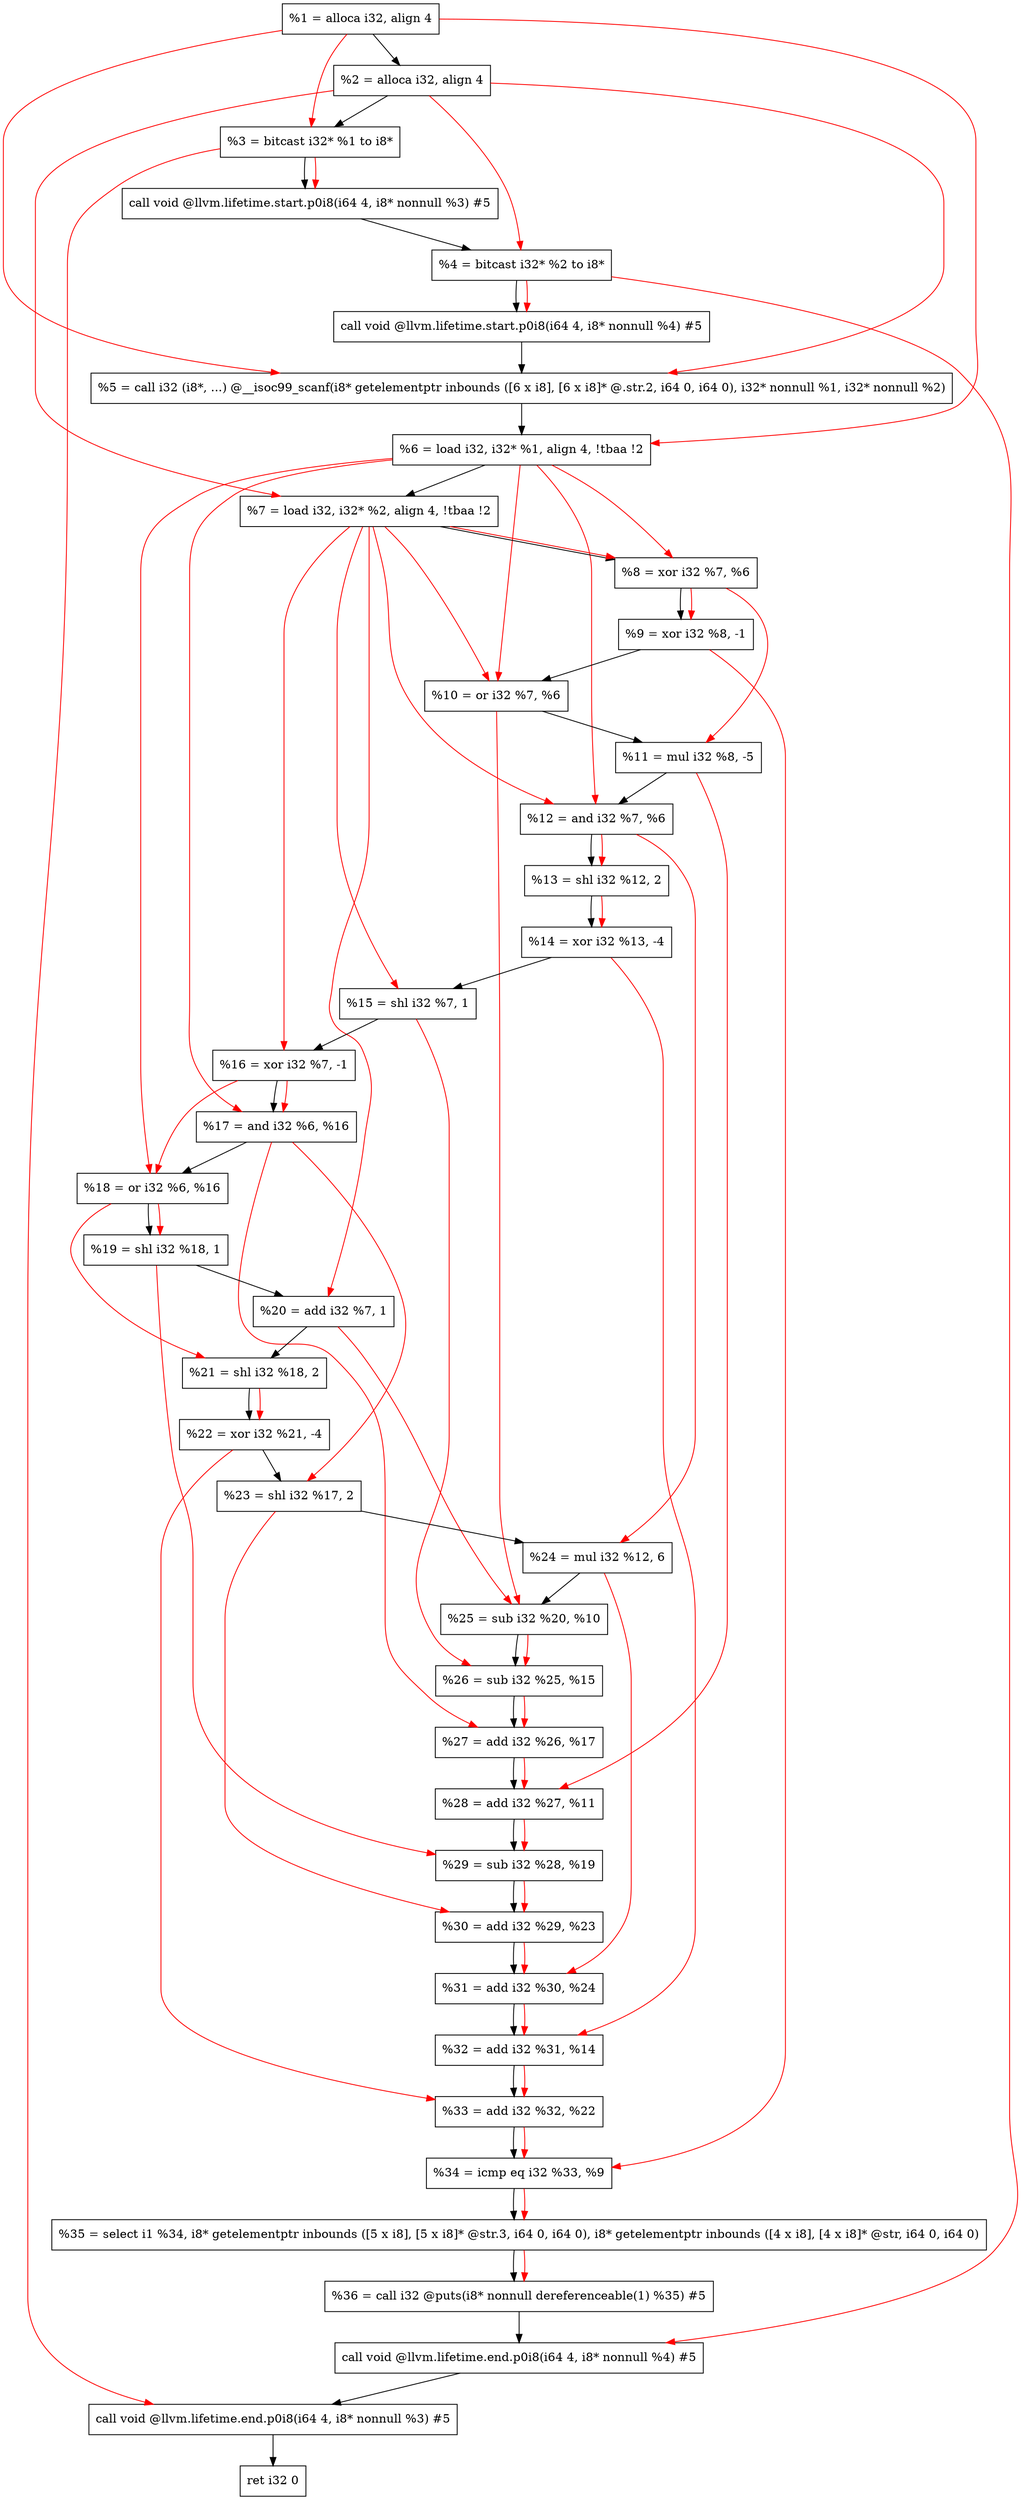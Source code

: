 digraph "DFG for'main' function" {
	Node0xe75f38[shape=record, label="  %1 = alloca i32, align 4"];
	Node0xe75fb8[shape=record, label="  %2 = alloca i32, align 4"];
	Node0xe76048[shape=record, label="  %3 = bitcast i32* %1 to i8*"];
	Node0xe764a8[shape=record, label="  call void @llvm.lifetime.start.p0i8(i64 4, i8* nonnull %3) #5"];
	Node0xe76588[shape=record, label="  %4 = bitcast i32* %2 to i8*"];
	Node0xe766a8[shape=record, label="  call void @llvm.lifetime.start.p0i8(i64 4, i8* nonnull %4) #5"];
	Node0xe768e0[shape=record, label="  %5 = call i32 (i8*, ...) @__isoc99_scanf(i8* getelementptr inbounds ([6 x i8], [6 x i8]* @.str.2, i64 0, i64 0), i32* nonnull %1, i32* nonnull %2)"];
	Node0xe76998[shape=record, label="  %6 = load i32, i32* %1, align 4, !tbaa !2"];
	Node0xe77908[shape=record, label="  %7 = load i32, i32* %2, align 4, !tbaa !2"];
	Node0xe77f90[shape=record, label="  %8 = xor i32 %7, %6"];
	Node0xe78000[shape=record, label="  %9 = xor i32 %8, -1"];
	Node0xe78070[shape=record, label="  %10 = or i32 %7, %6"];
	Node0xe780e0[shape=record, label="  %11 = mul i32 %8, -5"];
	Node0xe78150[shape=record, label="  %12 = and i32 %7, %6"];
	Node0xe781c0[shape=record, label="  %13 = shl i32 %12, 2"];
	Node0xe78230[shape=record, label="  %14 = xor i32 %13, -4"];
	Node0xe782a0[shape=record, label="  %15 = shl i32 %7, 1"];
	Node0xe78310[shape=record, label="  %16 = xor i32 %7, -1"];
	Node0xe78380[shape=record, label="  %17 = and i32 %6, %16"];
	Node0xe783f0[shape=record, label="  %18 = or i32 %6, %16"];
	Node0xe78460[shape=record, label="  %19 = shl i32 %18, 1"];
	Node0xe784d0[shape=record, label="  %20 = add i32 %7, 1"];
	Node0xe78540[shape=record, label="  %21 = shl i32 %18, 2"];
	Node0xe785b0[shape=record, label="  %22 = xor i32 %21, -4"];
	Node0xe78620[shape=record, label="  %23 = shl i32 %17, 2"];
	Node0xe78690[shape=record, label="  %24 = mul i32 %12, 6"];
	Node0xe78700[shape=record, label="  %25 = sub i32 %20, %10"];
	Node0xe78770[shape=record, label="  %26 = sub i32 %25, %15"];
	Node0xe787e0[shape=record, label="  %27 = add i32 %26, %17"];
	Node0xe78850[shape=record, label="  %28 = add i32 %27, %11"];
	Node0xe788c0[shape=record, label="  %29 = sub i32 %28, %19"];
	Node0xe78930[shape=record, label="  %30 = add i32 %29, %23"];
	Node0xe789a0[shape=record, label="  %31 = add i32 %30, %24"];
	Node0xe78a10[shape=record, label="  %32 = add i32 %31, %14"];
	Node0xe78c90[shape=record, label="  %33 = add i32 %32, %22"];
	Node0xe78d00[shape=record, label="  %34 = icmp eq i32 %33, %9"];
	Node0xe169d8[shape=record, label="  %35 = select i1 %34, i8* getelementptr inbounds ([5 x i8], [5 x i8]* @str.3, i64 0, i64 0), i8* getelementptr inbounds ([4 x i8], [4 x i8]* @str, i64 0, i64 0)"];
	Node0xe78d90[shape=record, label="  %36 = call i32 @puts(i8* nonnull dereferenceable(1) %35) #5"];
	Node0xe78fe8[shape=record, label="  call void @llvm.lifetime.end.p0i8(i64 4, i8* nonnull %4) #5"];
	Node0xe79148[shape=record, label="  call void @llvm.lifetime.end.p0i8(i64 4, i8* nonnull %3) #5"];
	Node0xe79208[shape=record, label="  ret i32 0"];
	Node0xe75f38 -> Node0xe75fb8;
	Node0xe75fb8 -> Node0xe76048;
	Node0xe76048 -> Node0xe764a8;
	Node0xe764a8 -> Node0xe76588;
	Node0xe76588 -> Node0xe766a8;
	Node0xe766a8 -> Node0xe768e0;
	Node0xe768e0 -> Node0xe76998;
	Node0xe76998 -> Node0xe77908;
	Node0xe77908 -> Node0xe77f90;
	Node0xe77f90 -> Node0xe78000;
	Node0xe78000 -> Node0xe78070;
	Node0xe78070 -> Node0xe780e0;
	Node0xe780e0 -> Node0xe78150;
	Node0xe78150 -> Node0xe781c0;
	Node0xe781c0 -> Node0xe78230;
	Node0xe78230 -> Node0xe782a0;
	Node0xe782a0 -> Node0xe78310;
	Node0xe78310 -> Node0xe78380;
	Node0xe78380 -> Node0xe783f0;
	Node0xe783f0 -> Node0xe78460;
	Node0xe78460 -> Node0xe784d0;
	Node0xe784d0 -> Node0xe78540;
	Node0xe78540 -> Node0xe785b0;
	Node0xe785b0 -> Node0xe78620;
	Node0xe78620 -> Node0xe78690;
	Node0xe78690 -> Node0xe78700;
	Node0xe78700 -> Node0xe78770;
	Node0xe78770 -> Node0xe787e0;
	Node0xe787e0 -> Node0xe78850;
	Node0xe78850 -> Node0xe788c0;
	Node0xe788c0 -> Node0xe78930;
	Node0xe78930 -> Node0xe789a0;
	Node0xe789a0 -> Node0xe78a10;
	Node0xe78a10 -> Node0xe78c90;
	Node0xe78c90 -> Node0xe78d00;
	Node0xe78d00 -> Node0xe169d8;
	Node0xe169d8 -> Node0xe78d90;
	Node0xe78d90 -> Node0xe78fe8;
	Node0xe78fe8 -> Node0xe79148;
	Node0xe79148 -> Node0xe79208;
edge [color=red]
	Node0xe75f38 -> Node0xe76048;
	Node0xe76048 -> Node0xe764a8;
	Node0xe75fb8 -> Node0xe76588;
	Node0xe76588 -> Node0xe766a8;
	Node0xe75f38 -> Node0xe768e0;
	Node0xe75fb8 -> Node0xe768e0;
	Node0xe75f38 -> Node0xe76998;
	Node0xe75fb8 -> Node0xe77908;
	Node0xe77908 -> Node0xe77f90;
	Node0xe76998 -> Node0xe77f90;
	Node0xe77f90 -> Node0xe78000;
	Node0xe77908 -> Node0xe78070;
	Node0xe76998 -> Node0xe78070;
	Node0xe77f90 -> Node0xe780e0;
	Node0xe77908 -> Node0xe78150;
	Node0xe76998 -> Node0xe78150;
	Node0xe78150 -> Node0xe781c0;
	Node0xe781c0 -> Node0xe78230;
	Node0xe77908 -> Node0xe782a0;
	Node0xe77908 -> Node0xe78310;
	Node0xe76998 -> Node0xe78380;
	Node0xe78310 -> Node0xe78380;
	Node0xe76998 -> Node0xe783f0;
	Node0xe78310 -> Node0xe783f0;
	Node0xe783f0 -> Node0xe78460;
	Node0xe77908 -> Node0xe784d0;
	Node0xe783f0 -> Node0xe78540;
	Node0xe78540 -> Node0xe785b0;
	Node0xe78380 -> Node0xe78620;
	Node0xe78150 -> Node0xe78690;
	Node0xe784d0 -> Node0xe78700;
	Node0xe78070 -> Node0xe78700;
	Node0xe78700 -> Node0xe78770;
	Node0xe782a0 -> Node0xe78770;
	Node0xe78770 -> Node0xe787e0;
	Node0xe78380 -> Node0xe787e0;
	Node0xe787e0 -> Node0xe78850;
	Node0xe780e0 -> Node0xe78850;
	Node0xe78850 -> Node0xe788c0;
	Node0xe78460 -> Node0xe788c0;
	Node0xe788c0 -> Node0xe78930;
	Node0xe78620 -> Node0xe78930;
	Node0xe78930 -> Node0xe789a0;
	Node0xe78690 -> Node0xe789a0;
	Node0xe789a0 -> Node0xe78a10;
	Node0xe78230 -> Node0xe78a10;
	Node0xe78a10 -> Node0xe78c90;
	Node0xe785b0 -> Node0xe78c90;
	Node0xe78c90 -> Node0xe78d00;
	Node0xe78000 -> Node0xe78d00;
	Node0xe78d00 -> Node0xe169d8;
	Node0xe169d8 -> Node0xe78d90;
	Node0xe76588 -> Node0xe78fe8;
	Node0xe76048 -> Node0xe79148;
}
